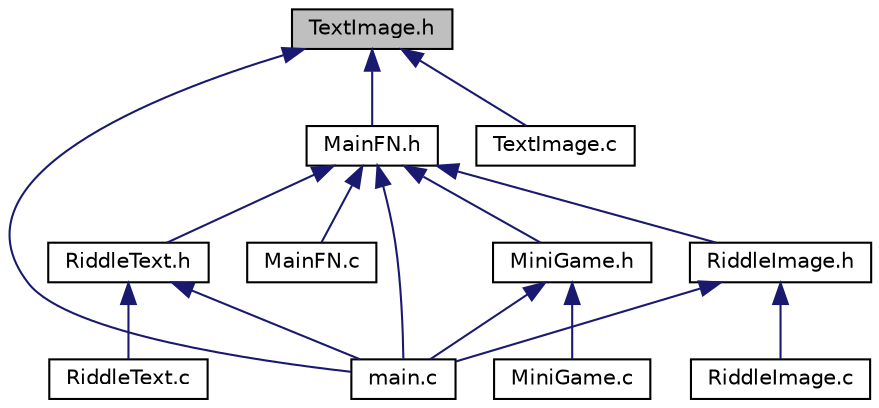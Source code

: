 digraph "TextImage.h"
{
 // LATEX_PDF_SIZE
  edge [fontname="Helvetica",fontsize="10",labelfontname="Helvetica",labelfontsize="10"];
  node [fontname="Helvetica",fontsize="10",shape=record];
  Node1 [label="TextImage.h",height=0.2,width=0.4,color="black", fillcolor="grey75", style="filled", fontcolor="black",tooltip="Header File for TextImage."];
  Node1 -> Node2 [dir="back",color="midnightblue",fontsize="10",style="solid",fontname="Helvetica"];
  Node2 [label="main.c",height=0.2,width=0.4,color="black", fillcolor="white", style="filled",URL="$main_8c.html",tooltip="Main File."];
  Node1 -> Node3 [dir="back",color="midnightblue",fontsize="10",style="solid",fontname="Helvetica"];
  Node3 [label="MainFN.h",height=0.2,width=0.4,color="black", fillcolor="white", style="filled",URL="$MainFN_8h.html",tooltip="Header file for MainFN."];
  Node3 -> Node2 [dir="back",color="midnightblue",fontsize="10",style="solid",fontname="Helvetica"];
  Node3 -> Node4 [dir="back",color="midnightblue",fontsize="10",style="solid",fontname="Helvetica"];
  Node4 [label="MainFN.c",height=0.2,width=0.4,color="black", fillcolor="white", style="filled",URL="$MainFN_8c.html",tooltip="Main File containing main functions."];
  Node3 -> Node5 [dir="back",color="midnightblue",fontsize="10",style="solid",fontname="Helvetica"];
  Node5 [label="MiniGame.h",height=0.2,width=0.4,color="black", fillcolor="white", style="filled",URL="$MiniGame_8h.html",tooltip="Header File for MiniGame."];
  Node5 -> Node2 [dir="back",color="midnightblue",fontsize="10",style="solid",fontname="Helvetica"];
  Node5 -> Node6 [dir="back",color="midnightblue",fontsize="10",style="solid",fontname="Helvetica"];
  Node6 [label="MiniGame.c",height=0.2,width=0.4,color="black", fillcolor="white", style="filled",URL="$MiniGame_8c.html",tooltip="Mini Game Functions."];
  Node3 -> Node7 [dir="back",color="midnightblue",fontsize="10",style="solid",fontname="Helvetica"];
  Node7 [label="RiddleImage.h",height=0.2,width=0.4,color="black", fillcolor="white", style="filled",URL="$RiddleImage_8h.html",tooltip="Header file for RiddleImage.c."];
  Node7 -> Node2 [dir="back",color="midnightblue",fontsize="10",style="solid",fontname="Helvetica"];
  Node7 -> Node8 [dir="back",color="midnightblue",fontsize="10",style="solid",fontname="Helvetica"];
  Node8 [label="RiddleImage.c",height=0.2,width=0.4,color="black", fillcolor="white", style="filled",URL="$RiddleImage_8c.html",tooltip="Image Riddle Functions."];
  Node3 -> Node9 [dir="back",color="midnightblue",fontsize="10",style="solid",fontname="Helvetica"];
  Node9 [label="RiddleText.h",height=0.2,width=0.4,color="black", fillcolor="white", style="filled",URL="$RiddleText_8h.html",tooltip="Header file for RiddleText."];
  Node9 -> Node2 [dir="back",color="midnightblue",fontsize="10",style="solid",fontname="Helvetica"];
  Node9 -> Node10 [dir="back",color="midnightblue",fontsize="10",style="solid",fontname="Helvetica"];
  Node10 [label="RiddleText.c",height=0.2,width=0.4,color="black", fillcolor="white", style="filled",URL="$RiddleText_8c.html",tooltip="Text Riddle functions."];
  Node1 -> Node11 [dir="back",color="midnightblue",fontsize="10",style="solid",fontname="Helvetica"];
  Node11 [label="TextImage.c",height=0.2,width=0.4,color="black", fillcolor="white", style="filled",URL="$TextImage_8c.html",tooltip="Text and Images Functions."];
}
